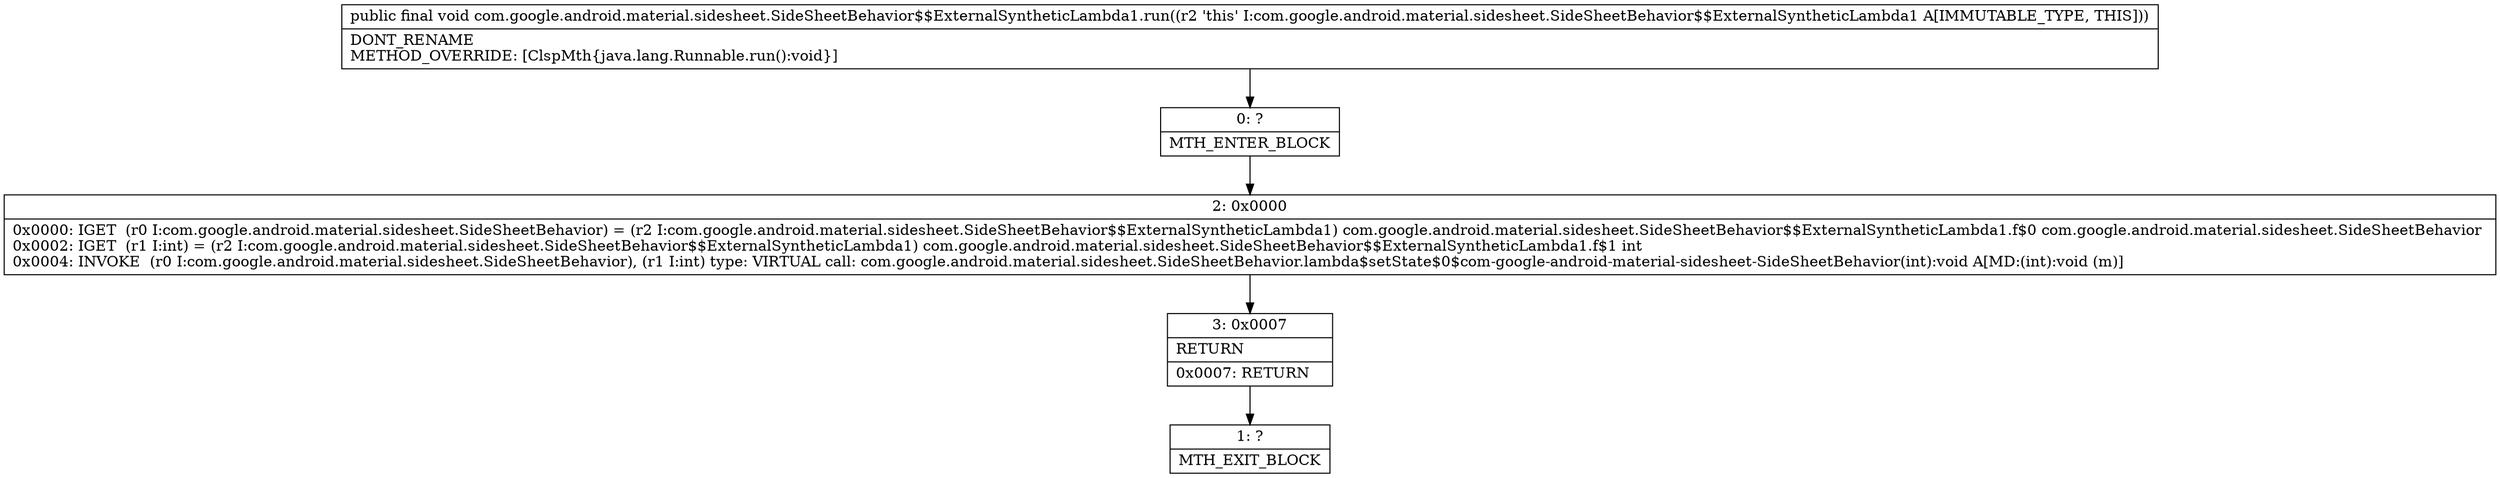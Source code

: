 digraph "CFG forcom.google.android.material.sidesheet.SideSheetBehavior$$ExternalSyntheticLambda1.run()V" {
Node_0 [shape=record,label="{0\:\ ?|MTH_ENTER_BLOCK\l}"];
Node_2 [shape=record,label="{2\:\ 0x0000|0x0000: IGET  (r0 I:com.google.android.material.sidesheet.SideSheetBehavior) = (r2 I:com.google.android.material.sidesheet.SideSheetBehavior$$ExternalSyntheticLambda1) com.google.android.material.sidesheet.SideSheetBehavior$$ExternalSyntheticLambda1.f$0 com.google.android.material.sidesheet.SideSheetBehavior \l0x0002: IGET  (r1 I:int) = (r2 I:com.google.android.material.sidesheet.SideSheetBehavior$$ExternalSyntheticLambda1) com.google.android.material.sidesheet.SideSheetBehavior$$ExternalSyntheticLambda1.f$1 int \l0x0004: INVOKE  (r0 I:com.google.android.material.sidesheet.SideSheetBehavior), (r1 I:int) type: VIRTUAL call: com.google.android.material.sidesheet.SideSheetBehavior.lambda$setState$0$com\-google\-android\-material\-sidesheet\-SideSheetBehavior(int):void A[MD:(int):void (m)]\l}"];
Node_3 [shape=record,label="{3\:\ 0x0007|RETURN\l|0x0007: RETURN   \l}"];
Node_1 [shape=record,label="{1\:\ ?|MTH_EXIT_BLOCK\l}"];
MethodNode[shape=record,label="{public final void com.google.android.material.sidesheet.SideSheetBehavior$$ExternalSyntheticLambda1.run((r2 'this' I:com.google.android.material.sidesheet.SideSheetBehavior$$ExternalSyntheticLambda1 A[IMMUTABLE_TYPE, THIS]))  | DONT_RENAME\lMETHOD_OVERRIDE: [ClspMth\{java.lang.Runnable.run():void\}]\l}"];
MethodNode -> Node_0;Node_0 -> Node_2;
Node_2 -> Node_3;
Node_3 -> Node_1;
}

